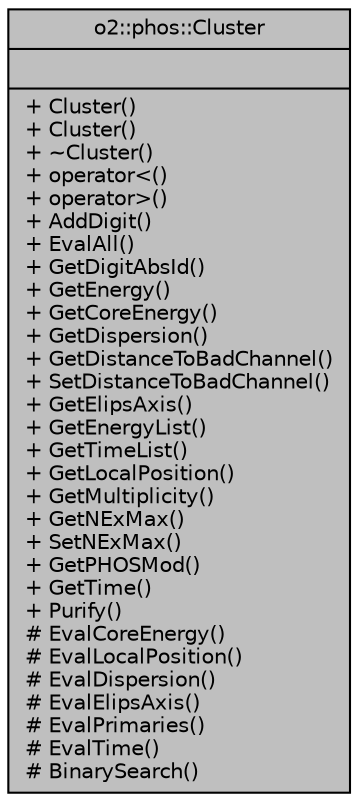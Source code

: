 digraph "o2::phos::Cluster"
{
 // INTERACTIVE_SVG=YES
  bgcolor="transparent";
  edge [fontname="Helvetica",fontsize="10",labelfontname="Helvetica",labelfontsize="10"];
  node [fontname="Helvetica",fontsize="10",shape=record];
  Node1 [label="{o2::phos::Cluster\n||+ Cluster()\l+ Cluster()\l+ ~Cluster()\l+ operator\<()\l+ operator\>()\l+ AddDigit()\l+ EvalAll()\l+ GetDigitAbsId()\l+ GetEnergy()\l+ GetCoreEnergy()\l+ GetDispersion()\l+ GetDistanceToBadChannel()\l+ SetDistanceToBadChannel()\l+ GetElipsAxis()\l+ GetEnergyList()\l+ GetTimeList()\l+ GetLocalPosition()\l+ GetMultiplicity()\l+ GetNExMax()\l+ SetNExMax()\l+ GetPHOSMod()\l+ GetTime()\l+ Purify()\l# EvalCoreEnergy()\l# EvalLocalPosition()\l# EvalDispersion()\l# EvalElipsAxis()\l# EvalPrimaries()\l# EvalTime()\l# BinarySearch()\l}",height=0.2,width=0.4,color="black", fillcolor="grey75", style="filled", fontcolor="black"];
}
